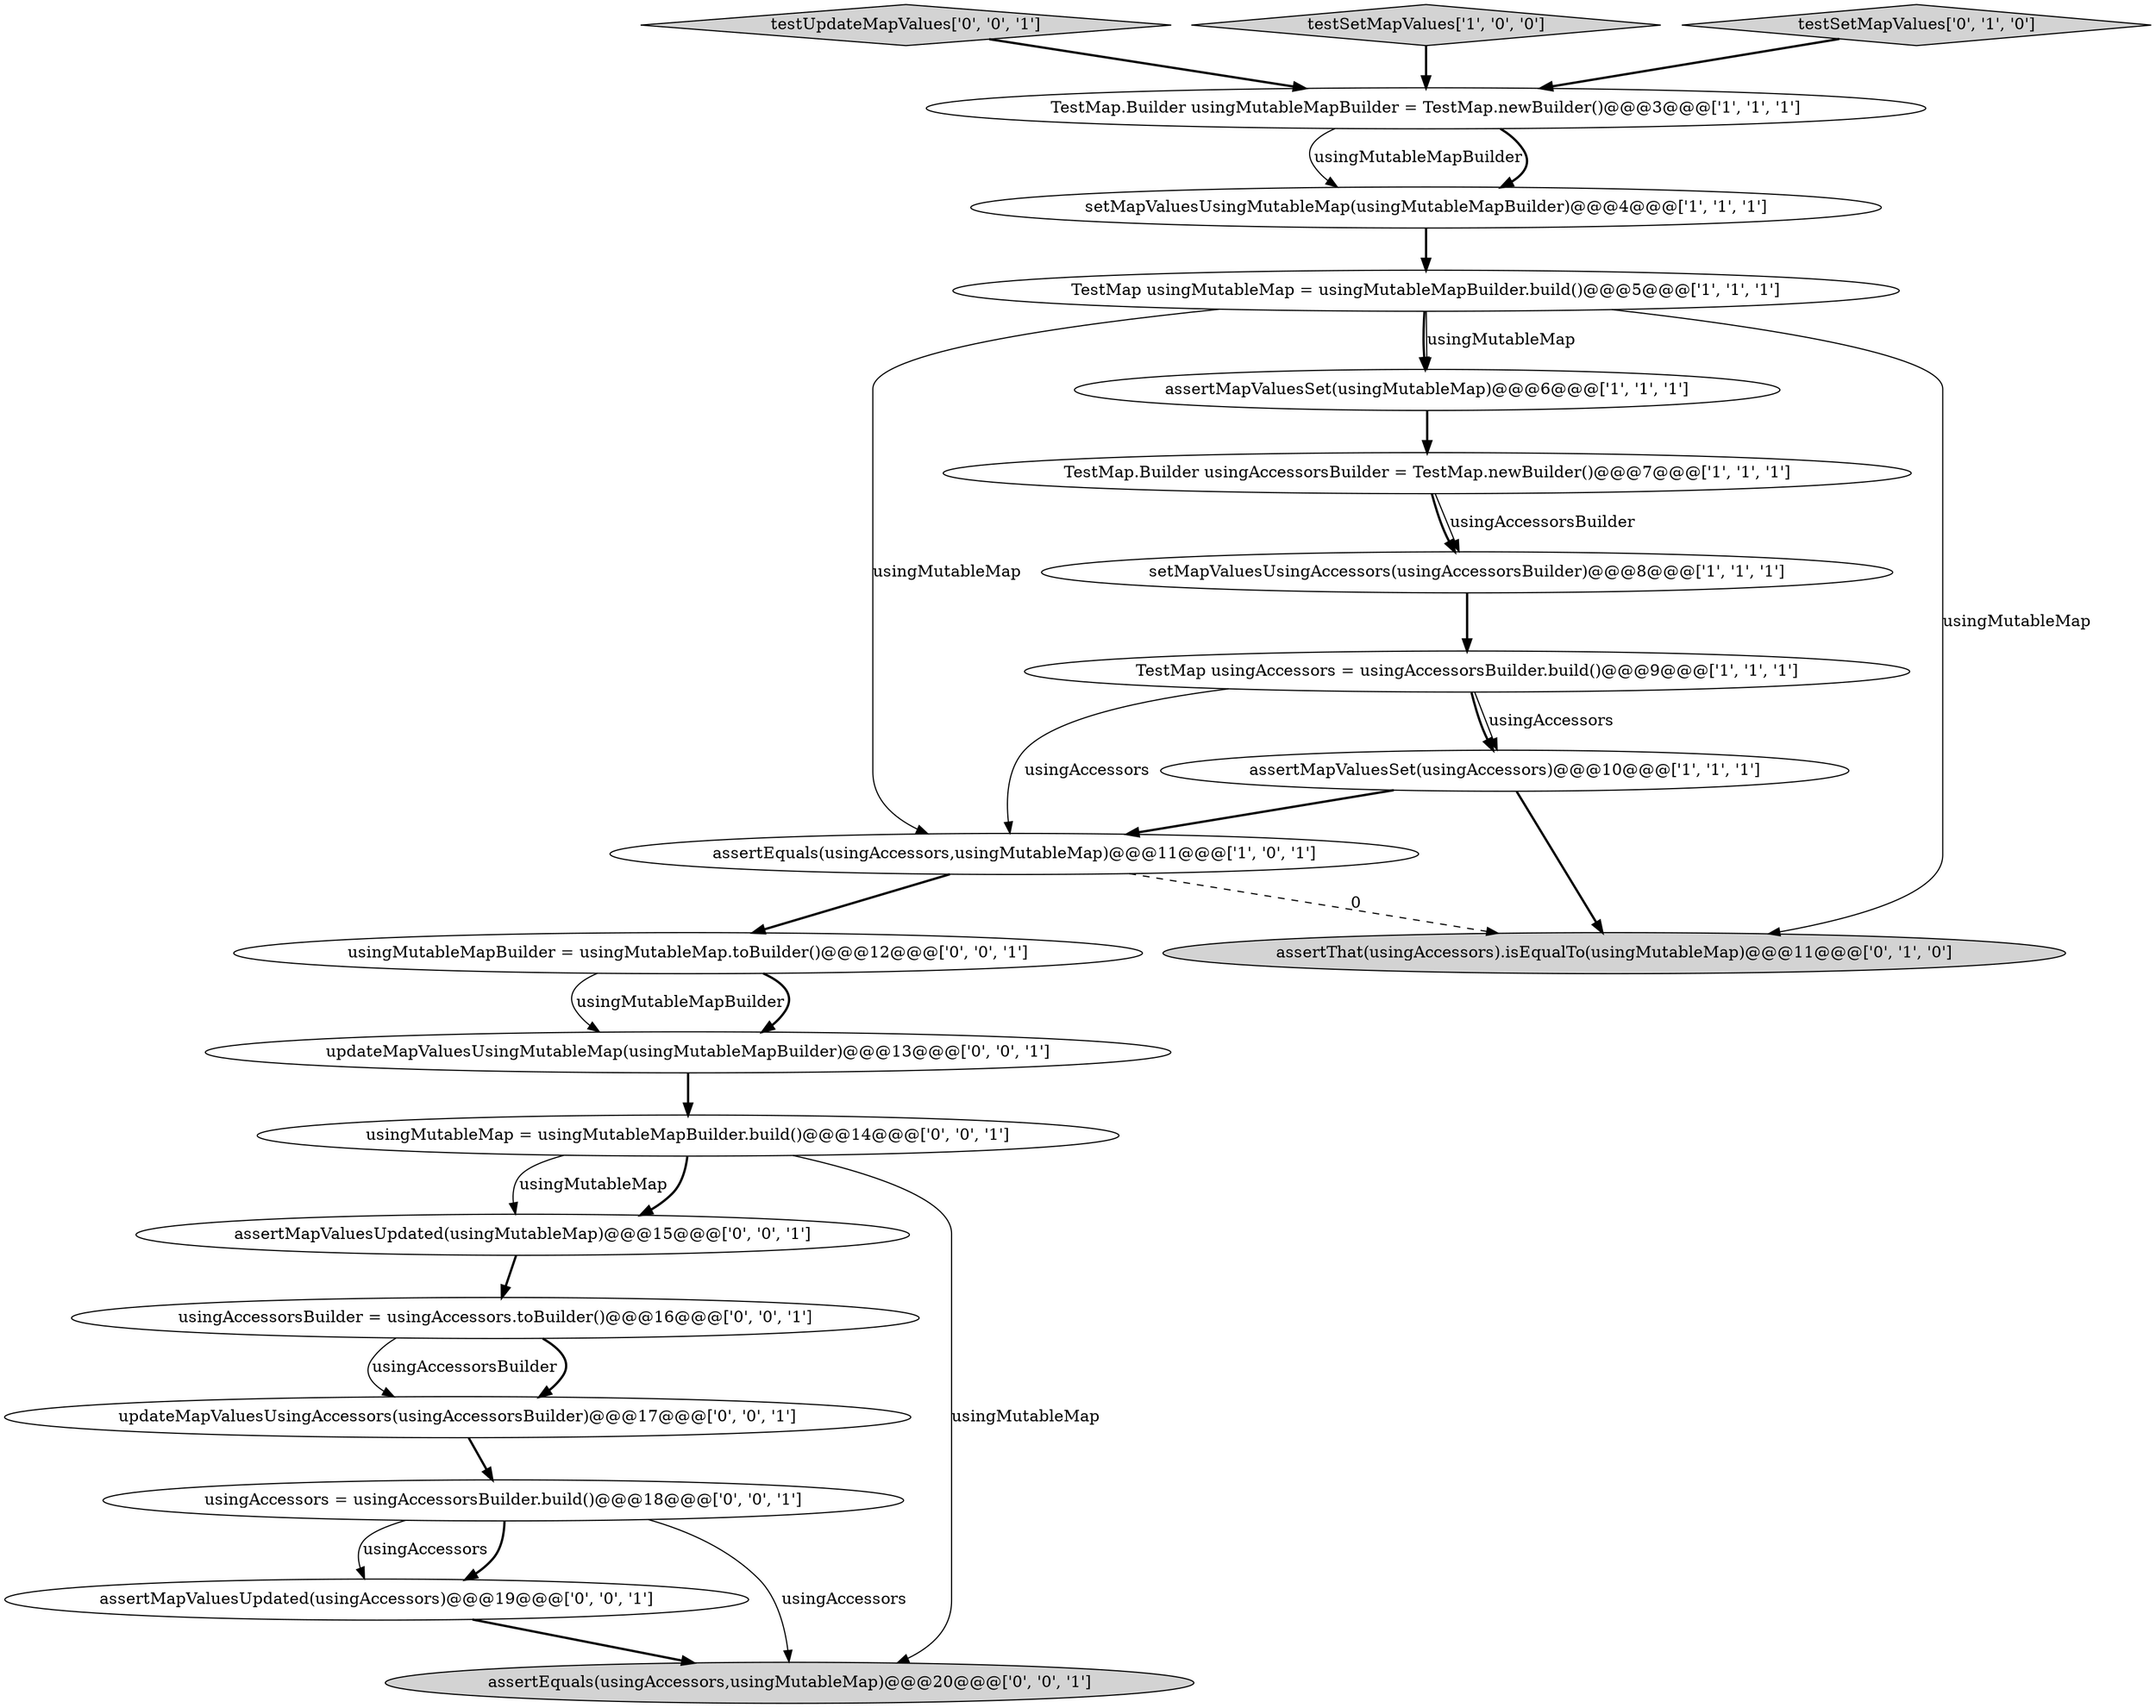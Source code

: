 digraph {
0 [style = filled, label = "TestMap.Builder usingMutableMapBuilder = TestMap.newBuilder()@@@3@@@['1', '1', '1']", fillcolor = white, shape = ellipse image = "AAA0AAABBB1BBB"];
21 [style = filled, label = "assertEquals(usingAccessors,usingMutableMap)@@@20@@@['0', '0', '1']", fillcolor = lightgray, shape = ellipse image = "AAA0AAABBB3BBB"];
8 [style = filled, label = "assertMapValuesSet(usingMutableMap)@@@6@@@['1', '1', '1']", fillcolor = white, shape = ellipse image = "AAA0AAABBB1BBB"];
3 [style = filled, label = "assertMapValuesSet(usingAccessors)@@@10@@@['1', '1', '1']", fillcolor = white, shape = ellipse image = "AAA0AAABBB1BBB"];
6 [style = filled, label = "TestMap.Builder usingAccessorsBuilder = TestMap.newBuilder()@@@7@@@['1', '1', '1']", fillcolor = white, shape = ellipse image = "AAA0AAABBB1BBB"];
11 [style = filled, label = "assertThat(usingAccessors).isEqualTo(usingMutableMap)@@@11@@@['0', '1', '0']", fillcolor = lightgray, shape = ellipse image = "AAA1AAABBB2BBB"];
5 [style = filled, label = "assertEquals(usingAccessors,usingMutableMap)@@@11@@@['1', '0', '1']", fillcolor = white, shape = ellipse image = "AAA0AAABBB1BBB"];
17 [style = filled, label = "testUpdateMapValues['0', '0', '1']", fillcolor = lightgray, shape = diamond image = "AAA0AAABBB3BBB"];
15 [style = filled, label = "assertMapValuesUpdated(usingMutableMap)@@@15@@@['0', '0', '1']", fillcolor = white, shape = ellipse image = "AAA0AAABBB3BBB"];
13 [style = filled, label = "usingMutableMapBuilder = usingMutableMap.toBuilder()@@@12@@@['0', '0', '1']", fillcolor = white, shape = ellipse image = "AAA0AAABBB3BBB"];
4 [style = filled, label = "testSetMapValues['1', '0', '0']", fillcolor = lightgray, shape = diamond image = "AAA0AAABBB1BBB"];
12 [style = filled, label = "assertMapValuesUpdated(usingAccessors)@@@19@@@['0', '0', '1']", fillcolor = white, shape = ellipse image = "AAA0AAABBB3BBB"];
16 [style = filled, label = "usingAccessors = usingAccessorsBuilder.build()@@@18@@@['0', '0', '1']", fillcolor = white, shape = ellipse image = "AAA0AAABBB3BBB"];
19 [style = filled, label = "usingMutableMap = usingMutableMapBuilder.build()@@@14@@@['0', '0', '1']", fillcolor = white, shape = ellipse image = "AAA0AAABBB3BBB"];
10 [style = filled, label = "testSetMapValues['0', '1', '0']", fillcolor = lightgray, shape = diamond image = "AAA0AAABBB2BBB"];
1 [style = filled, label = "TestMap usingAccessors = usingAccessorsBuilder.build()@@@9@@@['1', '1', '1']", fillcolor = white, shape = ellipse image = "AAA0AAABBB1BBB"];
2 [style = filled, label = "setMapValuesUsingMutableMap(usingMutableMapBuilder)@@@4@@@['1', '1', '1']", fillcolor = white, shape = ellipse image = "AAA0AAABBB1BBB"];
20 [style = filled, label = "updateMapValuesUsingAccessors(usingAccessorsBuilder)@@@17@@@['0', '0', '1']", fillcolor = white, shape = ellipse image = "AAA0AAABBB3BBB"];
7 [style = filled, label = "TestMap usingMutableMap = usingMutableMapBuilder.build()@@@5@@@['1', '1', '1']", fillcolor = white, shape = ellipse image = "AAA0AAABBB1BBB"];
9 [style = filled, label = "setMapValuesUsingAccessors(usingAccessorsBuilder)@@@8@@@['1', '1', '1']", fillcolor = white, shape = ellipse image = "AAA0AAABBB1BBB"];
14 [style = filled, label = "updateMapValuesUsingMutableMap(usingMutableMapBuilder)@@@13@@@['0', '0', '1']", fillcolor = white, shape = ellipse image = "AAA0AAABBB3BBB"];
18 [style = filled, label = "usingAccessorsBuilder = usingAccessors.toBuilder()@@@16@@@['0', '0', '1']", fillcolor = white, shape = ellipse image = "AAA0AAABBB3BBB"];
16->21 [style = solid, label="usingAccessors"];
7->11 [style = solid, label="usingMutableMap"];
3->11 [style = bold, label=""];
7->8 [style = bold, label=""];
18->20 [style = bold, label=""];
20->16 [style = bold, label=""];
15->18 [style = bold, label=""];
2->7 [style = bold, label=""];
12->21 [style = bold, label=""];
19->15 [style = bold, label=""];
8->6 [style = bold, label=""];
14->19 [style = bold, label=""];
13->14 [style = solid, label="usingMutableMapBuilder"];
3->5 [style = bold, label=""];
5->11 [style = dashed, label="0"];
5->13 [style = bold, label=""];
6->9 [style = bold, label=""];
16->12 [style = bold, label=""];
0->2 [style = solid, label="usingMutableMapBuilder"];
1->3 [style = bold, label=""];
18->20 [style = solid, label="usingAccessorsBuilder"];
19->21 [style = solid, label="usingMutableMap"];
19->15 [style = solid, label="usingMutableMap"];
16->12 [style = solid, label="usingAccessors"];
6->9 [style = solid, label="usingAccessorsBuilder"];
0->2 [style = bold, label=""];
7->8 [style = solid, label="usingMutableMap"];
13->14 [style = bold, label=""];
9->1 [style = bold, label=""];
7->5 [style = solid, label="usingMutableMap"];
17->0 [style = bold, label=""];
10->0 [style = bold, label=""];
4->0 [style = bold, label=""];
1->3 [style = solid, label="usingAccessors"];
1->5 [style = solid, label="usingAccessors"];
}
